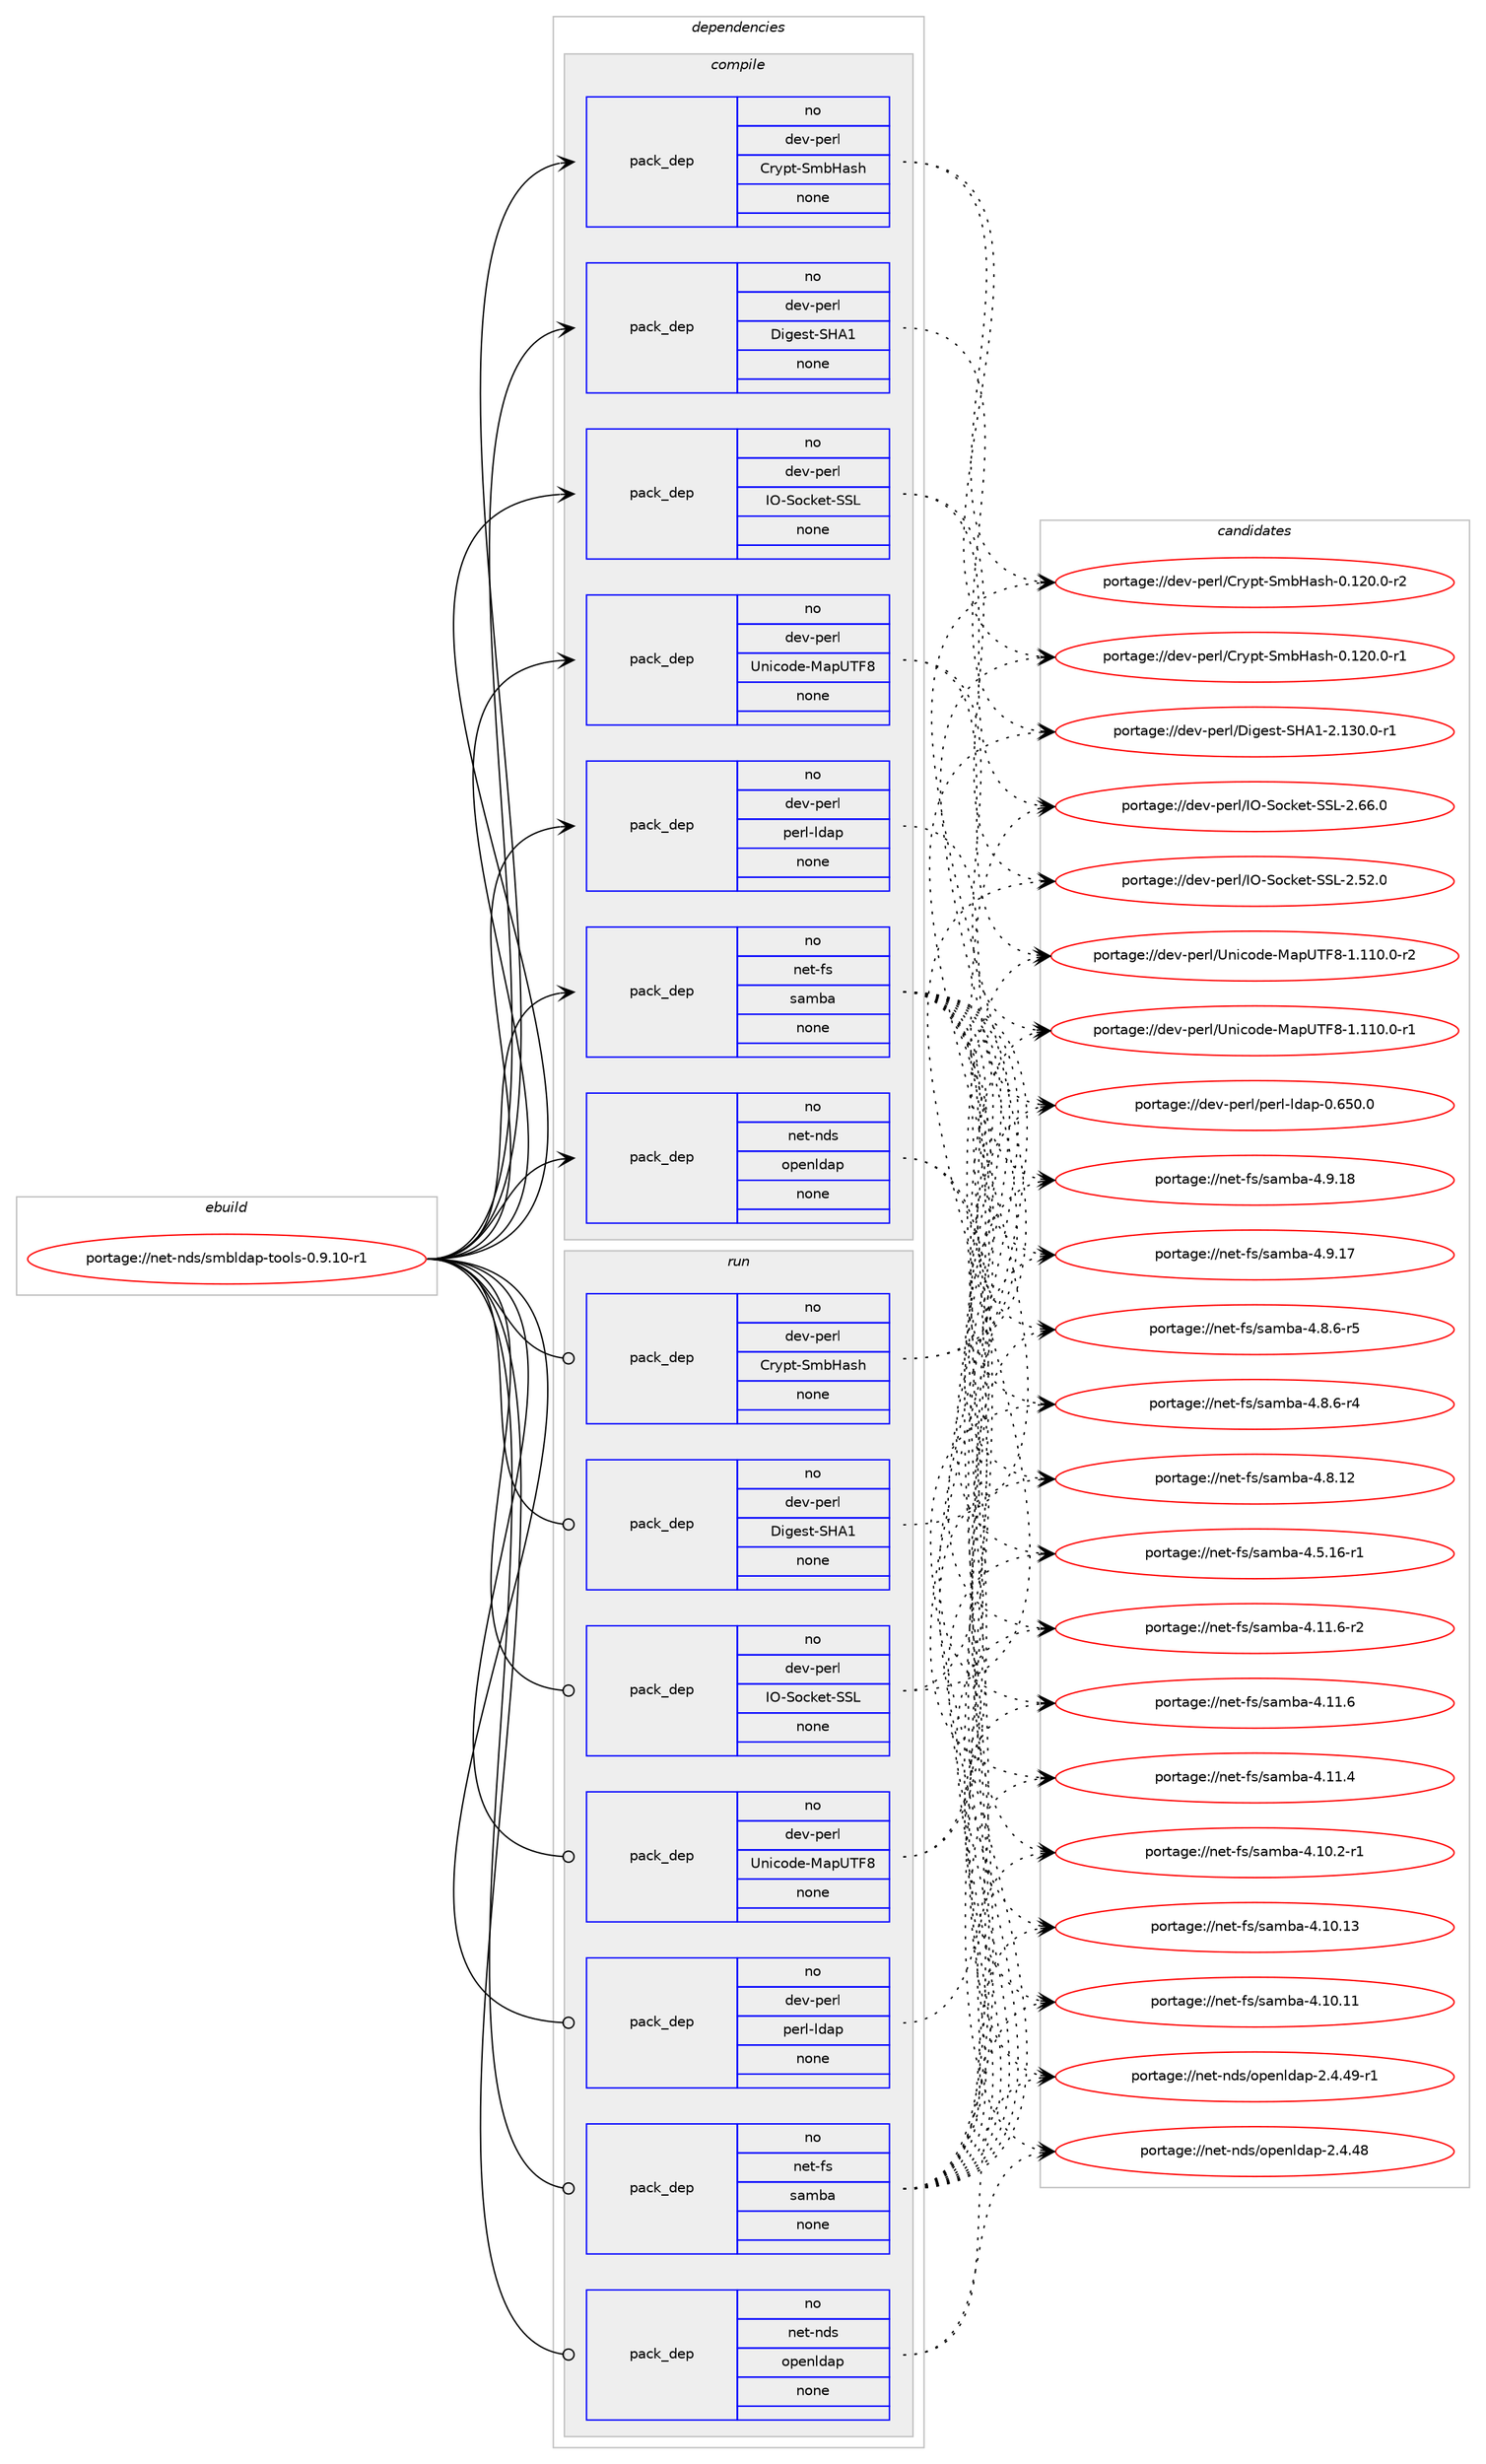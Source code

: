 digraph prolog {

# *************
# Graph options
# *************

newrank=true;
concentrate=true;
compound=true;
graph [rankdir=LR,fontname=Helvetica,fontsize=10,ranksep=1.5];#, ranksep=2.5, nodesep=0.2];
edge  [arrowhead=vee];
node  [fontname=Helvetica,fontsize=10];

# **********
# The ebuild
# **********

subgraph cluster_leftcol {
color=gray;
rank=same;
label=<<i>ebuild</i>>;
id [label="portage://net-nds/smbldap-tools-0.9.10-r1", color=red, width=4, href="../net-nds/smbldap-tools-0.9.10-r1.svg"];
}

# ****************
# The dependencies
# ****************

subgraph cluster_midcol {
color=gray;
label=<<i>dependencies</i>>;
subgraph cluster_compile {
fillcolor="#eeeeee";
style=filled;
label=<<i>compile</i>>;
subgraph pack93760 {
dependency120365 [label=<<TABLE BORDER="0" CELLBORDER="1" CELLSPACING="0" CELLPADDING="4" WIDTH="220"><TR><TD ROWSPAN="6" CELLPADDING="30">pack_dep</TD></TR><TR><TD WIDTH="110">no</TD></TR><TR><TD>dev-perl</TD></TR><TR><TD>Crypt-SmbHash</TD></TR><TR><TD>none</TD></TR><TR><TD></TD></TR></TABLE>>, shape=none, color=blue];
}
id:e -> dependency120365:w [weight=20,style="solid",arrowhead="vee"];
subgraph pack93761 {
dependency120366 [label=<<TABLE BORDER="0" CELLBORDER="1" CELLSPACING="0" CELLPADDING="4" WIDTH="220"><TR><TD ROWSPAN="6" CELLPADDING="30">pack_dep</TD></TR><TR><TD WIDTH="110">no</TD></TR><TR><TD>dev-perl</TD></TR><TR><TD>Digest-SHA1</TD></TR><TR><TD>none</TD></TR><TR><TD></TD></TR></TABLE>>, shape=none, color=blue];
}
id:e -> dependency120366:w [weight=20,style="solid",arrowhead="vee"];
subgraph pack93762 {
dependency120367 [label=<<TABLE BORDER="0" CELLBORDER="1" CELLSPACING="0" CELLPADDING="4" WIDTH="220"><TR><TD ROWSPAN="6" CELLPADDING="30">pack_dep</TD></TR><TR><TD WIDTH="110">no</TD></TR><TR><TD>dev-perl</TD></TR><TR><TD>IO-Socket-SSL</TD></TR><TR><TD>none</TD></TR><TR><TD></TD></TR></TABLE>>, shape=none, color=blue];
}
id:e -> dependency120367:w [weight=20,style="solid",arrowhead="vee"];
subgraph pack93763 {
dependency120368 [label=<<TABLE BORDER="0" CELLBORDER="1" CELLSPACING="0" CELLPADDING="4" WIDTH="220"><TR><TD ROWSPAN="6" CELLPADDING="30">pack_dep</TD></TR><TR><TD WIDTH="110">no</TD></TR><TR><TD>dev-perl</TD></TR><TR><TD>Unicode-MapUTF8</TD></TR><TR><TD>none</TD></TR><TR><TD></TD></TR></TABLE>>, shape=none, color=blue];
}
id:e -> dependency120368:w [weight=20,style="solid",arrowhead="vee"];
subgraph pack93764 {
dependency120369 [label=<<TABLE BORDER="0" CELLBORDER="1" CELLSPACING="0" CELLPADDING="4" WIDTH="220"><TR><TD ROWSPAN="6" CELLPADDING="30">pack_dep</TD></TR><TR><TD WIDTH="110">no</TD></TR><TR><TD>dev-perl</TD></TR><TR><TD>perl-ldap</TD></TR><TR><TD>none</TD></TR><TR><TD></TD></TR></TABLE>>, shape=none, color=blue];
}
id:e -> dependency120369:w [weight=20,style="solid",arrowhead="vee"];
subgraph pack93765 {
dependency120370 [label=<<TABLE BORDER="0" CELLBORDER="1" CELLSPACING="0" CELLPADDING="4" WIDTH="220"><TR><TD ROWSPAN="6" CELLPADDING="30">pack_dep</TD></TR><TR><TD WIDTH="110">no</TD></TR><TR><TD>net-fs</TD></TR><TR><TD>samba</TD></TR><TR><TD>none</TD></TR><TR><TD></TD></TR></TABLE>>, shape=none, color=blue];
}
id:e -> dependency120370:w [weight=20,style="solid",arrowhead="vee"];
subgraph pack93766 {
dependency120371 [label=<<TABLE BORDER="0" CELLBORDER="1" CELLSPACING="0" CELLPADDING="4" WIDTH="220"><TR><TD ROWSPAN="6" CELLPADDING="30">pack_dep</TD></TR><TR><TD WIDTH="110">no</TD></TR><TR><TD>net-nds</TD></TR><TR><TD>openldap</TD></TR><TR><TD>none</TD></TR><TR><TD></TD></TR></TABLE>>, shape=none, color=blue];
}
id:e -> dependency120371:w [weight=20,style="solid",arrowhead="vee"];
}
subgraph cluster_compileandrun {
fillcolor="#eeeeee";
style=filled;
label=<<i>compile and run</i>>;
}
subgraph cluster_run {
fillcolor="#eeeeee";
style=filled;
label=<<i>run</i>>;
subgraph pack93767 {
dependency120372 [label=<<TABLE BORDER="0" CELLBORDER="1" CELLSPACING="0" CELLPADDING="4" WIDTH="220"><TR><TD ROWSPAN="6" CELLPADDING="30">pack_dep</TD></TR><TR><TD WIDTH="110">no</TD></TR><TR><TD>dev-perl</TD></TR><TR><TD>Crypt-SmbHash</TD></TR><TR><TD>none</TD></TR><TR><TD></TD></TR></TABLE>>, shape=none, color=blue];
}
id:e -> dependency120372:w [weight=20,style="solid",arrowhead="odot"];
subgraph pack93768 {
dependency120373 [label=<<TABLE BORDER="0" CELLBORDER="1" CELLSPACING="0" CELLPADDING="4" WIDTH="220"><TR><TD ROWSPAN="6" CELLPADDING="30">pack_dep</TD></TR><TR><TD WIDTH="110">no</TD></TR><TR><TD>dev-perl</TD></TR><TR><TD>Digest-SHA1</TD></TR><TR><TD>none</TD></TR><TR><TD></TD></TR></TABLE>>, shape=none, color=blue];
}
id:e -> dependency120373:w [weight=20,style="solid",arrowhead="odot"];
subgraph pack93769 {
dependency120374 [label=<<TABLE BORDER="0" CELLBORDER="1" CELLSPACING="0" CELLPADDING="4" WIDTH="220"><TR><TD ROWSPAN="6" CELLPADDING="30">pack_dep</TD></TR><TR><TD WIDTH="110">no</TD></TR><TR><TD>dev-perl</TD></TR><TR><TD>IO-Socket-SSL</TD></TR><TR><TD>none</TD></TR><TR><TD></TD></TR></TABLE>>, shape=none, color=blue];
}
id:e -> dependency120374:w [weight=20,style="solid",arrowhead="odot"];
subgraph pack93770 {
dependency120375 [label=<<TABLE BORDER="0" CELLBORDER="1" CELLSPACING="0" CELLPADDING="4" WIDTH="220"><TR><TD ROWSPAN="6" CELLPADDING="30">pack_dep</TD></TR><TR><TD WIDTH="110">no</TD></TR><TR><TD>dev-perl</TD></TR><TR><TD>Unicode-MapUTF8</TD></TR><TR><TD>none</TD></TR><TR><TD></TD></TR></TABLE>>, shape=none, color=blue];
}
id:e -> dependency120375:w [weight=20,style="solid",arrowhead="odot"];
subgraph pack93771 {
dependency120376 [label=<<TABLE BORDER="0" CELLBORDER="1" CELLSPACING="0" CELLPADDING="4" WIDTH="220"><TR><TD ROWSPAN="6" CELLPADDING="30">pack_dep</TD></TR><TR><TD WIDTH="110">no</TD></TR><TR><TD>dev-perl</TD></TR><TR><TD>perl-ldap</TD></TR><TR><TD>none</TD></TR><TR><TD></TD></TR></TABLE>>, shape=none, color=blue];
}
id:e -> dependency120376:w [weight=20,style="solid",arrowhead="odot"];
subgraph pack93772 {
dependency120377 [label=<<TABLE BORDER="0" CELLBORDER="1" CELLSPACING="0" CELLPADDING="4" WIDTH="220"><TR><TD ROWSPAN="6" CELLPADDING="30">pack_dep</TD></TR><TR><TD WIDTH="110">no</TD></TR><TR><TD>net-fs</TD></TR><TR><TD>samba</TD></TR><TR><TD>none</TD></TR><TR><TD></TD></TR></TABLE>>, shape=none, color=blue];
}
id:e -> dependency120377:w [weight=20,style="solid",arrowhead="odot"];
subgraph pack93773 {
dependency120378 [label=<<TABLE BORDER="0" CELLBORDER="1" CELLSPACING="0" CELLPADDING="4" WIDTH="220"><TR><TD ROWSPAN="6" CELLPADDING="30">pack_dep</TD></TR><TR><TD WIDTH="110">no</TD></TR><TR><TD>net-nds</TD></TR><TR><TD>openldap</TD></TR><TR><TD>none</TD></TR><TR><TD></TD></TR></TABLE>>, shape=none, color=blue];
}
id:e -> dependency120378:w [weight=20,style="solid",arrowhead="odot"];
}
}

# **************
# The candidates
# **************

subgraph cluster_choices {
rank=same;
color=gray;
label=<<i>candidates</i>>;

subgraph choice93760 {
color=black;
nodesep=1;
choice100101118451121011141084767114121112116458310998729711510445484649504846484511450 [label="portage://dev-perl/Crypt-SmbHash-0.120.0-r2", color=red, width=4,href="../dev-perl/Crypt-SmbHash-0.120.0-r2.svg"];
choice100101118451121011141084767114121112116458310998729711510445484649504846484511449 [label="portage://dev-perl/Crypt-SmbHash-0.120.0-r1", color=red, width=4,href="../dev-perl/Crypt-SmbHash-0.120.0-r1.svg"];
dependency120365:e -> choice100101118451121011141084767114121112116458310998729711510445484649504846484511450:w [style=dotted,weight="100"];
dependency120365:e -> choice100101118451121011141084767114121112116458310998729711510445484649504846484511449:w [style=dotted,weight="100"];
}
subgraph choice93761 {
color=black;
nodesep=1;
choice100101118451121011141084768105103101115116458372654945504649514846484511449 [label="portage://dev-perl/Digest-SHA1-2.130.0-r1", color=red, width=4,href="../dev-perl/Digest-SHA1-2.130.0-r1.svg"];
dependency120366:e -> choice100101118451121011141084768105103101115116458372654945504649514846484511449:w [style=dotted,weight="100"];
}
subgraph choice93762 {
color=black;
nodesep=1;
choice100101118451121011141084773794583111991071011164583837645504654544648 [label="portage://dev-perl/IO-Socket-SSL-2.66.0", color=red, width=4,href="../dev-perl/IO-Socket-SSL-2.66.0.svg"];
choice100101118451121011141084773794583111991071011164583837645504653504648 [label="portage://dev-perl/IO-Socket-SSL-2.52.0", color=red, width=4,href="../dev-perl/IO-Socket-SSL-2.52.0.svg"];
dependency120367:e -> choice100101118451121011141084773794583111991071011164583837645504654544648:w [style=dotted,weight="100"];
dependency120367:e -> choice100101118451121011141084773794583111991071011164583837645504653504648:w [style=dotted,weight="100"];
}
subgraph choice93763 {
color=black;
nodesep=1;
choice100101118451121011141084785110105991111001014577971128584705645494649494846484511450 [label="portage://dev-perl/Unicode-MapUTF8-1.110.0-r2", color=red, width=4,href="../dev-perl/Unicode-MapUTF8-1.110.0-r2.svg"];
choice100101118451121011141084785110105991111001014577971128584705645494649494846484511449 [label="portage://dev-perl/Unicode-MapUTF8-1.110.0-r1", color=red, width=4,href="../dev-perl/Unicode-MapUTF8-1.110.0-r1.svg"];
dependency120368:e -> choice100101118451121011141084785110105991111001014577971128584705645494649494846484511450:w [style=dotted,weight="100"];
dependency120368:e -> choice100101118451121011141084785110105991111001014577971128584705645494649494846484511449:w [style=dotted,weight="100"];
}
subgraph choice93764 {
color=black;
nodesep=1;
choice100101118451121011141084711210111410845108100971124548465453484648 [label="portage://dev-perl/perl-ldap-0.650.0", color=red, width=4,href="../dev-perl/perl-ldap-0.650.0.svg"];
dependency120369:e -> choice100101118451121011141084711210111410845108100971124548465453484648:w [style=dotted,weight="100"];
}
subgraph choice93765 {
color=black;
nodesep=1;
choice110101116451021154711597109989745524657464956 [label="portage://net-fs/samba-4.9.18", color=red, width=4,href="../net-fs/samba-4.9.18.svg"];
choice110101116451021154711597109989745524657464955 [label="portage://net-fs/samba-4.9.17", color=red, width=4,href="../net-fs/samba-4.9.17.svg"];
choice11010111645102115471159710998974552465646544511453 [label="portage://net-fs/samba-4.8.6-r5", color=red, width=4,href="../net-fs/samba-4.8.6-r5.svg"];
choice11010111645102115471159710998974552465646544511452 [label="portage://net-fs/samba-4.8.6-r4", color=red, width=4,href="../net-fs/samba-4.8.6-r4.svg"];
choice110101116451021154711597109989745524656464950 [label="portage://net-fs/samba-4.8.12", color=red, width=4,href="../net-fs/samba-4.8.12.svg"];
choice1101011164510211547115971099897455246534649544511449 [label="portage://net-fs/samba-4.5.16-r1", color=red, width=4,href="../net-fs/samba-4.5.16-r1.svg"];
choice1101011164510211547115971099897455246494946544511450 [label="portage://net-fs/samba-4.11.6-r2", color=red, width=4,href="../net-fs/samba-4.11.6-r2.svg"];
choice110101116451021154711597109989745524649494654 [label="portage://net-fs/samba-4.11.6", color=red, width=4,href="../net-fs/samba-4.11.6.svg"];
choice110101116451021154711597109989745524649494652 [label="portage://net-fs/samba-4.11.4", color=red, width=4,href="../net-fs/samba-4.11.4.svg"];
choice1101011164510211547115971099897455246494846504511449 [label="portage://net-fs/samba-4.10.2-r1", color=red, width=4,href="../net-fs/samba-4.10.2-r1.svg"];
choice11010111645102115471159710998974552464948464951 [label="portage://net-fs/samba-4.10.13", color=red, width=4,href="../net-fs/samba-4.10.13.svg"];
choice11010111645102115471159710998974552464948464949 [label="portage://net-fs/samba-4.10.11", color=red, width=4,href="../net-fs/samba-4.10.11.svg"];
dependency120370:e -> choice110101116451021154711597109989745524657464956:w [style=dotted,weight="100"];
dependency120370:e -> choice110101116451021154711597109989745524657464955:w [style=dotted,weight="100"];
dependency120370:e -> choice11010111645102115471159710998974552465646544511453:w [style=dotted,weight="100"];
dependency120370:e -> choice11010111645102115471159710998974552465646544511452:w [style=dotted,weight="100"];
dependency120370:e -> choice110101116451021154711597109989745524656464950:w [style=dotted,weight="100"];
dependency120370:e -> choice1101011164510211547115971099897455246534649544511449:w [style=dotted,weight="100"];
dependency120370:e -> choice1101011164510211547115971099897455246494946544511450:w [style=dotted,weight="100"];
dependency120370:e -> choice110101116451021154711597109989745524649494654:w [style=dotted,weight="100"];
dependency120370:e -> choice110101116451021154711597109989745524649494652:w [style=dotted,weight="100"];
dependency120370:e -> choice1101011164510211547115971099897455246494846504511449:w [style=dotted,weight="100"];
dependency120370:e -> choice11010111645102115471159710998974552464948464951:w [style=dotted,weight="100"];
dependency120370:e -> choice11010111645102115471159710998974552464948464949:w [style=dotted,weight="100"];
}
subgraph choice93766 {
color=black;
nodesep=1;
choice110101116451101001154711111210111010810097112455046524652574511449 [label="portage://net-nds/openldap-2.4.49-r1", color=red, width=4,href="../net-nds/openldap-2.4.49-r1.svg"];
choice11010111645110100115471111121011101081009711245504652465256 [label="portage://net-nds/openldap-2.4.48", color=red, width=4,href="../net-nds/openldap-2.4.48.svg"];
dependency120371:e -> choice110101116451101001154711111210111010810097112455046524652574511449:w [style=dotted,weight="100"];
dependency120371:e -> choice11010111645110100115471111121011101081009711245504652465256:w [style=dotted,weight="100"];
}
subgraph choice93767 {
color=black;
nodesep=1;
choice100101118451121011141084767114121112116458310998729711510445484649504846484511450 [label="portage://dev-perl/Crypt-SmbHash-0.120.0-r2", color=red, width=4,href="../dev-perl/Crypt-SmbHash-0.120.0-r2.svg"];
choice100101118451121011141084767114121112116458310998729711510445484649504846484511449 [label="portage://dev-perl/Crypt-SmbHash-0.120.0-r1", color=red, width=4,href="../dev-perl/Crypt-SmbHash-0.120.0-r1.svg"];
dependency120372:e -> choice100101118451121011141084767114121112116458310998729711510445484649504846484511450:w [style=dotted,weight="100"];
dependency120372:e -> choice100101118451121011141084767114121112116458310998729711510445484649504846484511449:w [style=dotted,weight="100"];
}
subgraph choice93768 {
color=black;
nodesep=1;
choice100101118451121011141084768105103101115116458372654945504649514846484511449 [label="portage://dev-perl/Digest-SHA1-2.130.0-r1", color=red, width=4,href="../dev-perl/Digest-SHA1-2.130.0-r1.svg"];
dependency120373:e -> choice100101118451121011141084768105103101115116458372654945504649514846484511449:w [style=dotted,weight="100"];
}
subgraph choice93769 {
color=black;
nodesep=1;
choice100101118451121011141084773794583111991071011164583837645504654544648 [label="portage://dev-perl/IO-Socket-SSL-2.66.0", color=red, width=4,href="../dev-perl/IO-Socket-SSL-2.66.0.svg"];
choice100101118451121011141084773794583111991071011164583837645504653504648 [label="portage://dev-perl/IO-Socket-SSL-2.52.0", color=red, width=4,href="../dev-perl/IO-Socket-SSL-2.52.0.svg"];
dependency120374:e -> choice100101118451121011141084773794583111991071011164583837645504654544648:w [style=dotted,weight="100"];
dependency120374:e -> choice100101118451121011141084773794583111991071011164583837645504653504648:w [style=dotted,weight="100"];
}
subgraph choice93770 {
color=black;
nodesep=1;
choice100101118451121011141084785110105991111001014577971128584705645494649494846484511450 [label="portage://dev-perl/Unicode-MapUTF8-1.110.0-r2", color=red, width=4,href="../dev-perl/Unicode-MapUTF8-1.110.0-r2.svg"];
choice100101118451121011141084785110105991111001014577971128584705645494649494846484511449 [label="portage://dev-perl/Unicode-MapUTF8-1.110.0-r1", color=red, width=4,href="../dev-perl/Unicode-MapUTF8-1.110.0-r1.svg"];
dependency120375:e -> choice100101118451121011141084785110105991111001014577971128584705645494649494846484511450:w [style=dotted,weight="100"];
dependency120375:e -> choice100101118451121011141084785110105991111001014577971128584705645494649494846484511449:w [style=dotted,weight="100"];
}
subgraph choice93771 {
color=black;
nodesep=1;
choice100101118451121011141084711210111410845108100971124548465453484648 [label="portage://dev-perl/perl-ldap-0.650.0", color=red, width=4,href="../dev-perl/perl-ldap-0.650.0.svg"];
dependency120376:e -> choice100101118451121011141084711210111410845108100971124548465453484648:w [style=dotted,weight="100"];
}
subgraph choice93772 {
color=black;
nodesep=1;
choice110101116451021154711597109989745524657464956 [label="portage://net-fs/samba-4.9.18", color=red, width=4,href="../net-fs/samba-4.9.18.svg"];
choice110101116451021154711597109989745524657464955 [label="portage://net-fs/samba-4.9.17", color=red, width=4,href="../net-fs/samba-4.9.17.svg"];
choice11010111645102115471159710998974552465646544511453 [label="portage://net-fs/samba-4.8.6-r5", color=red, width=4,href="../net-fs/samba-4.8.6-r5.svg"];
choice11010111645102115471159710998974552465646544511452 [label="portage://net-fs/samba-4.8.6-r4", color=red, width=4,href="../net-fs/samba-4.8.6-r4.svg"];
choice110101116451021154711597109989745524656464950 [label="portage://net-fs/samba-4.8.12", color=red, width=4,href="../net-fs/samba-4.8.12.svg"];
choice1101011164510211547115971099897455246534649544511449 [label="portage://net-fs/samba-4.5.16-r1", color=red, width=4,href="../net-fs/samba-4.5.16-r1.svg"];
choice1101011164510211547115971099897455246494946544511450 [label="portage://net-fs/samba-4.11.6-r2", color=red, width=4,href="../net-fs/samba-4.11.6-r2.svg"];
choice110101116451021154711597109989745524649494654 [label="portage://net-fs/samba-4.11.6", color=red, width=4,href="../net-fs/samba-4.11.6.svg"];
choice110101116451021154711597109989745524649494652 [label="portage://net-fs/samba-4.11.4", color=red, width=4,href="../net-fs/samba-4.11.4.svg"];
choice1101011164510211547115971099897455246494846504511449 [label="portage://net-fs/samba-4.10.2-r1", color=red, width=4,href="../net-fs/samba-4.10.2-r1.svg"];
choice11010111645102115471159710998974552464948464951 [label="portage://net-fs/samba-4.10.13", color=red, width=4,href="../net-fs/samba-4.10.13.svg"];
choice11010111645102115471159710998974552464948464949 [label="portage://net-fs/samba-4.10.11", color=red, width=4,href="../net-fs/samba-4.10.11.svg"];
dependency120377:e -> choice110101116451021154711597109989745524657464956:w [style=dotted,weight="100"];
dependency120377:e -> choice110101116451021154711597109989745524657464955:w [style=dotted,weight="100"];
dependency120377:e -> choice11010111645102115471159710998974552465646544511453:w [style=dotted,weight="100"];
dependency120377:e -> choice11010111645102115471159710998974552465646544511452:w [style=dotted,weight="100"];
dependency120377:e -> choice110101116451021154711597109989745524656464950:w [style=dotted,weight="100"];
dependency120377:e -> choice1101011164510211547115971099897455246534649544511449:w [style=dotted,weight="100"];
dependency120377:e -> choice1101011164510211547115971099897455246494946544511450:w [style=dotted,weight="100"];
dependency120377:e -> choice110101116451021154711597109989745524649494654:w [style=dotted,weight="100"];
dependency120377:e -> choice110101116451021154711597109989745524649494652:w [style=dotted,weight="100"];
dependency120377:e -> choice1101011164510211547115971099897455246494846504511449:w [style=dotted,weight="100"];
dependency120377:e -> choice11010111645102115471159710998974552464948464951:w [style=dotted,weight="100"];
dependency120377:e -> choice11010111645102115471159710998974552464948464949:w [style=dotted,weight="100"];
}
subgraph choice93773 {
color=black;
nodesep=1;
choice110101116451101001154711111210111010810097112455046524652574511449 [label="portage://net-nds/openldap-2.4.49-r1", color=red, width=4,href="../net-nds/openldap-2.4.49-r1.svg"];
choice11010111645110100115471111121011101081009711245504652465256 [label="portage://net-nds/openldap-2.4.48", color=red, width=4,href="../net-nds/openldap-2.4.48.svg"];
dependency120378:e -> choice110101116451101001154711111210111010810097112455046524652574511449:w [style=dotted,weight="100"];
dependency120378:e -> choice11010111645110100115471111121011101081009711245504652465256:w [style=dotted,weight="100"];
}
}

}
